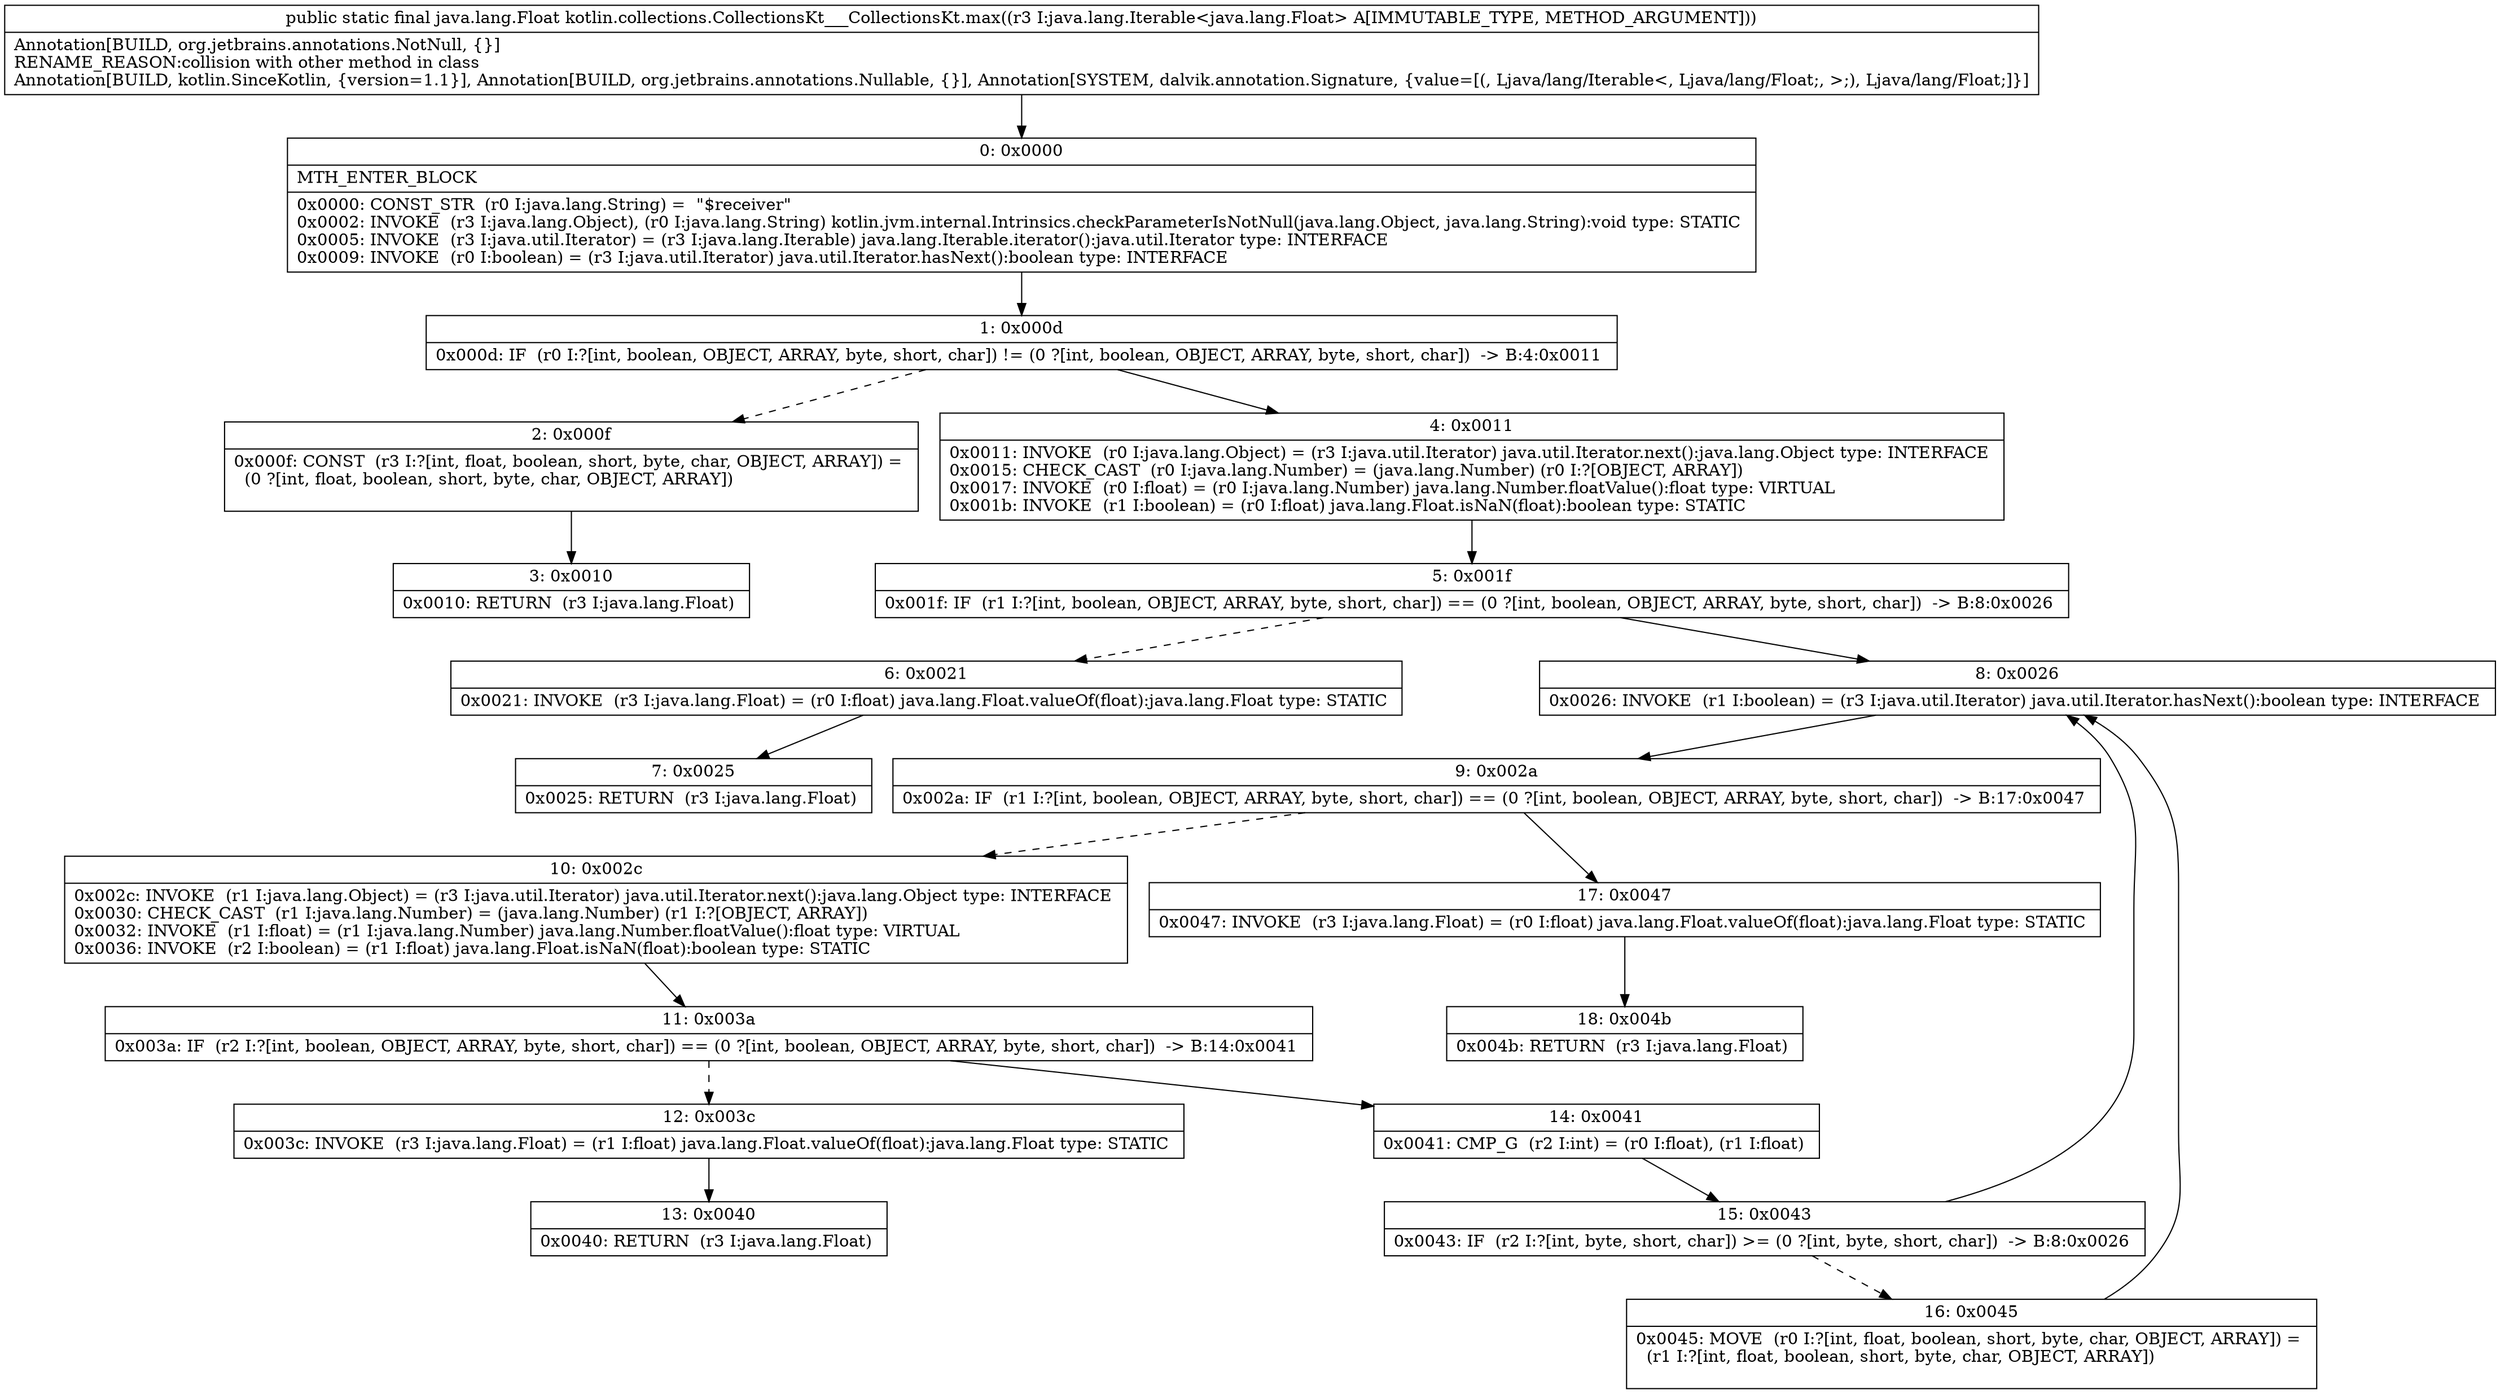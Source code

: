 digraph "CFG forkotlin.collections.CollectionsKt___CollectionsKt.max(Ljava\/lang\/Iterable;)Ljava\/lang\/Float;" {
Node_0 [shape=record,label="{0\:\ 0x0000|MTH_ENTER_BLOCK\l|0x0000: CONST_STR  (r0 I:java.lang.String) =  \"$receiver\" \l0x0002: INVOKE  (r3 I:java.lang.Object), (r0 I:java.lang.String) kotlin.jvm.internal.Intrinsics.checkParameterIsNotNull(java.lang.Object, java.lang.String):void type: STATIC \l0x0005: INVOKE  (r3 I:java.util.Iterator) = (r3 I:java.lang.Iterable) java.lang.Iterable.iterator():java.util.Iterator type: INTERFACE \l0x0009: INVOKE  (r0 I:boolean) = (r3 I:java.util.Iterator) java.util.Iterator.hasNext():boolean type: INTERFACE \l}"];
Node_1 [shape=record,label="{1\:\ 0x000d|0x000d: IF  (r0 I:?[int, boolean, OBJECT, ARRAY, byte, short, char]) != (0 ?[int, boolean, OBJECT, ARRAY, byte, short, char])  \-\> B:4:0x0011 \l}"];
Node_2 [shape=record,label="{2\:\ 0x000f|0x000f: CONST  (r3 I:?[int, float, boolean, short, byte, char, OBJECT, ARRAY]) = \l  (0 ?[int, float, boolean, short, byte, char, OBJECT, ARRAY])\l \l}"];
Node_3 [shape=record,label="{3\:\ 0x0010|0x0010: RETURN  (r3 I:java.lang.Float) \l}"];
Node_4 [shape=record,label="{4\:\ 0x0011|0x0011: INVOKE  (r0 I:java.lang.Object) = (r3 I:java.util.Iterator) java.util.Iterator.next():java.lang.Object type: INTERFACE \l0x0015: CHECK_CAST  (r0 I:java.lang.Number) = (java.lang.Number) (r0 I:?[OBJECT, ARRAY]) \l0x0017: INVOKE  (r0 I:float) = (r0 I:java.lang.Number) java.lang.Number.floatValue():float type: VIRTUAL \l0x001b: INVOKE  (r1 I:boolean) = (r0 I:float) java.lang.Float.isNaN(float):boolean type: STATIC \l}"];
Node_5 [shape=record,label="{5\:\ 0x001f|0x001f: IF  (r1 I:?[int, boolean, OBJECT, ARRAY, byte, short, char]) == (0 ?[int, boolean, OBJECT, ARRAY, byte, short, char])  \-\> B:8:0x0026 \l}"];
Node_6 [shape=record,label="{6\:\ 0x0021|0x0021: INVOKE  (r3 I:java.lang.Float) = (r0 I:float) java.lang.Float.valueOf(float):java.lang.Float type: STATIC \l}"];
Node_7 [shape=record,label="{7\:\ 0x0025|0x0025: RETURN  (r3 I:java.lang.Float) \l}"];
Node_8 [shape=record,label="{8\:\ 0x0026|0x0026: INVOKE  (r1 I:boolean) = (r3 I:java.util.Iterator) java.util.Iterator.hasNext():boolean type: INTERFACE \l}"];
Node_9 [shape=record,label="{9\:\ 0x002a|0x002a: IF  (r1 I:?[int, boolean, OBJECT, ARRAY, byte, short, char]) == (0 ?[int, boolean, OBJECT, ARRAY, byte, short, char])  \-\> B:17:0x0047 \l}"];
Node_10 [shape=record,label="{10\:\ 0x002c|0x002c: INVOKE  (r1 I:java.lang.Object) = (r3 I:java.util.Iterator) java.util.Iterator.next():java.lang.Object type: INTERFACE \l0x0030: CHECK_CAST  (r1 I:java.lang.Number) = (java.lang.Number) (r1 I:?[OBJECT, ARRAY]) \l0x0032: INVOKE  (r1 I:float) = (r1 I:java.lang.Number) java.lang.Number.floatValue():float type: VIRTUAL \l0x0036: INVOKE  (r2 I:boolean) = (r1 I:float) java.lang.Float.isNaN(float):boolean type: STATIC \l}"];
Node_11 [shape=record,label="{11\:\ 0x003a|0x003a: IF  (r2 I:?[int, boolean, OBJECT, ARRAY, byte, short, char]) == (0 ?[int, boolean, OBJECT, ARRAY, byte, short, char])  \-\> B:14:0x0041 \l}"];
Node_12 [shape=record,label="{12\:\ 0x003c|0x003c: INVOKE  (r3 I:java.lang.Float) = (r1 I:float) java.lang.Float.valueOf(float):java.lang.Float type: STATIC \l}"];
Node_13 [shape=record,label="{13\:\ 0x0040|0x0040: RETURN  (r3 I:java.lang.Float) \l}"];
Node_14 [shape=record,label="{14\:\ 0x0041|0x0041: CMP_G  (r2 I:int) = (r0 I:float), (r1 I:float) \l}"];
Node_15 [shape=record,label="{15\:\ 0x0043|0x0043: IF  (r2 I:?[int, byte, short, char]) \>= (0 ?[int, byte, short, char])  \-\> B:8:0x0026 \l}"];
Node_16 [shape=record,label="{16\:\ 0x0045|0x0045: MOVE  (r0 I:?[int, float, boolean, short, byte, char, OBJECT, ARRAY]) = \l  (r1 I:?[int, float, boolean, short, byte, char, OBJECT, ARRAY])\l \l}"];
Node_17 [shape=record,label="{17\:\ 0x0047|0x0047: INVOKE  (r3 I:java.lang.Float) = (r0 I:float) java.lang.Float.valueOf(float):java.lang.Float type: STATIC \l}"];
Node_18 [shape=record,label="{18\:\ 0x004b|0x004b: RETURN  (r3 I:java.lang.Float) \l}"];
MethodNode[shape=record,label="{public static final java.lang.Float kotlin.collections.CollectionsKt___CollectionsKt.max((r3 I:java.lang.Iterable\<java.lang.Float\> A[IMMUTABLE_TYPE, METHOD_ARGUMENT]))  | Annotation[BUILD, org.jetbrains.annotations.NotNull, \{\}]\lRENAME_REASON:collision with other method in class\lAnnotation[BUILD, kotlin.SinceKotlin, \{version=1.1\}], Annotation[BUILD, org.jetbrains.annotations.Nullable, \{\}], Annotation[SYSTEM, dalvik.annotation.Signature, \{value=[(, Ljava\/lang\/Iterable\<, Ljava\/lang\/Float;, \>;), Ljava\/lang\/Float;]\}]\l}"];
MethodNode -> Node_0;
Node_0 -> Node_1;
Node_1 -> Node_2[style=dashed];
Node_1 -> Node_4;
Node_2 -> Node_3;
Node_4 -> Node_5;
Node_5 -> Node_6[style=dashed];
Node_5 -> Node_8;
Node_6 -> Node_7;
Node_8 -> Node_9;
Node_9 -> Node_10[style=dashed];
Node_9 -> Node_17;
Node_10 -> Node_11;
Node_11 -> Node_12[style=dashed];
Node_11 -> Node_14;
Node_12 -> Node_13;
Node_14 -> Node_15;
Node_15 -> Node_8;
Node_15 -> Node_16[style=dashed];
Node_16 -> Node_8;
Node_17 -> Node_18;
}

